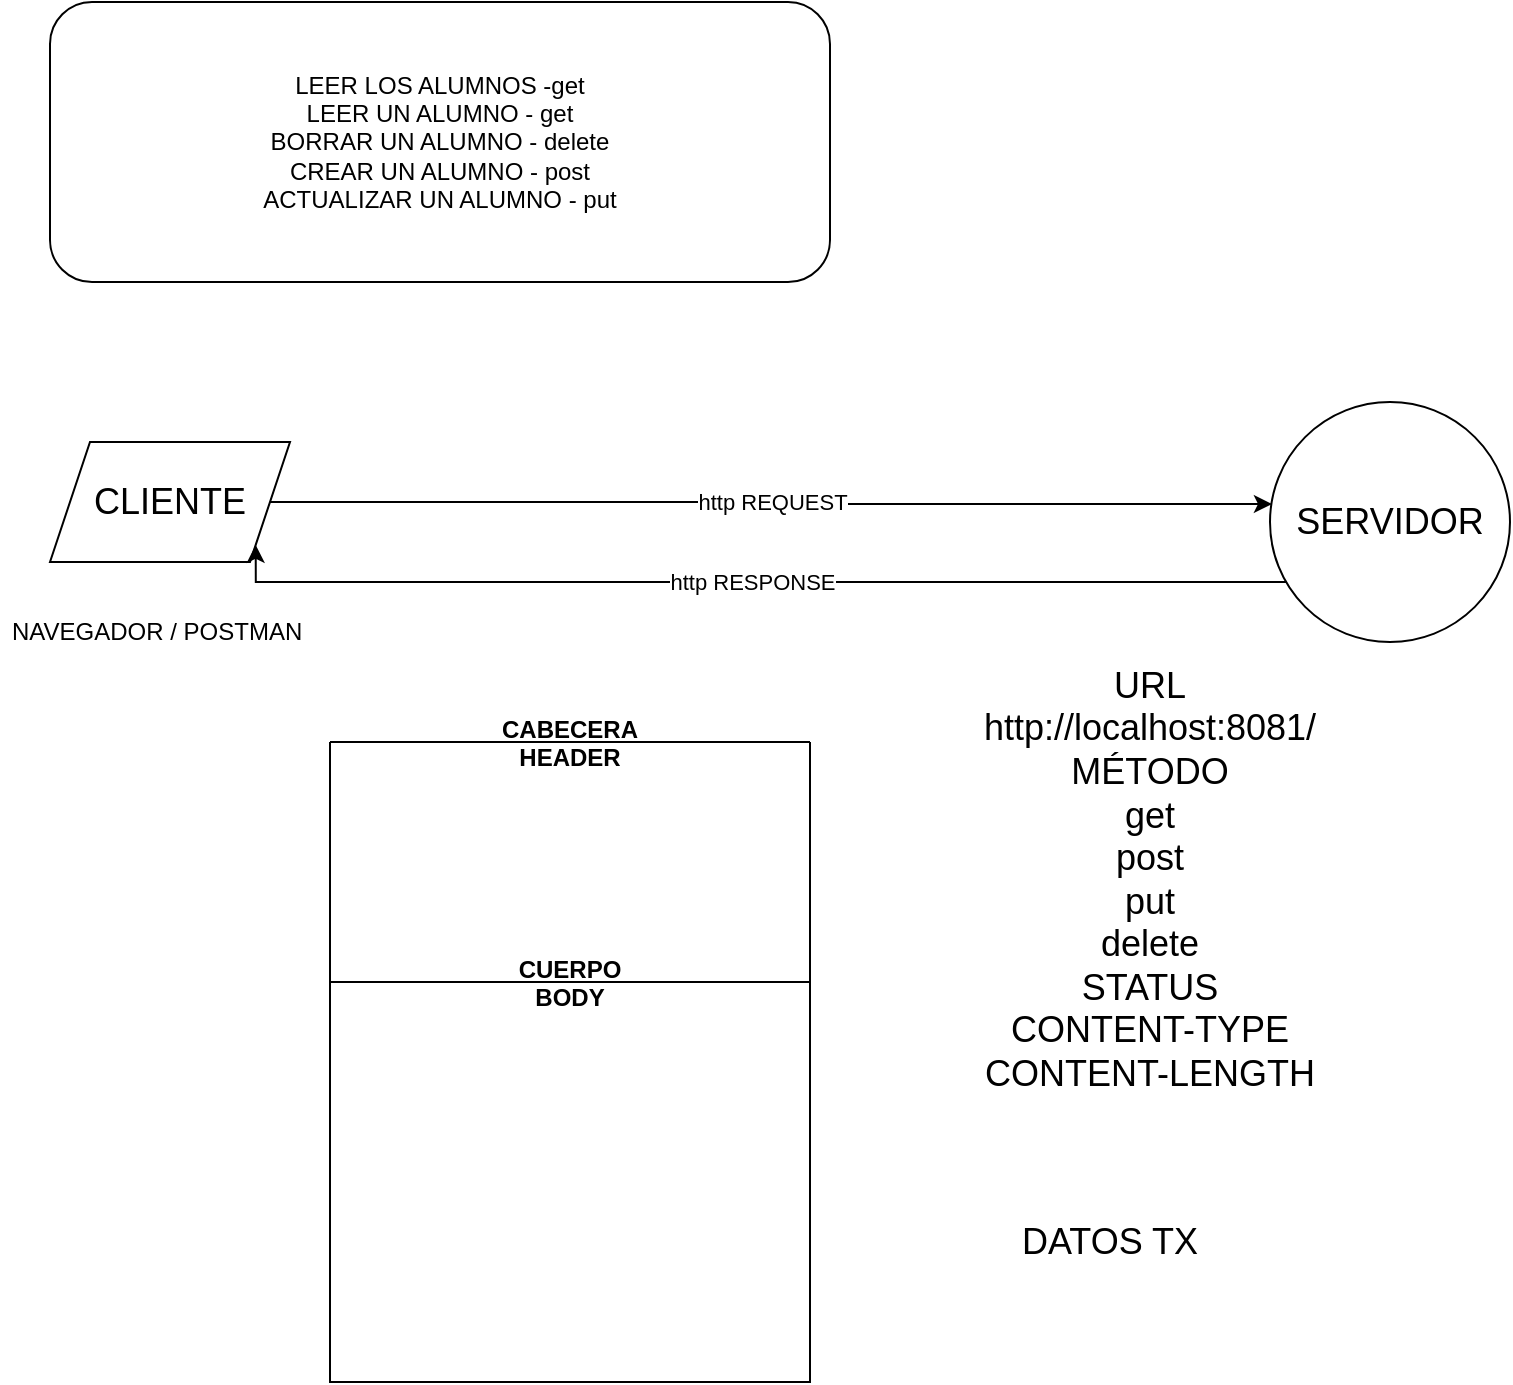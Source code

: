 <mxfile version="14.6.13" type="device"><diagram id="E7sUAt8RztQhySchsofg" name="Página-1"><mxGraphModel dx="1326" dy="806" grid="1" gridSize="10" guides="1" tooltips="1" connect="1" arrows="1" fold="1" page="1" pageScale="1" pageWidth="1169" pageHeight="827" math="0" shadow="0"><root><mxCell id="0"/><mxCell id="1" parent="0"/><mxCell id="0n2ybj3vhiLRxUoqJd6e-4" value="http REQUEST" style="edgeStyle=orthogonalEdgeStyle;rounded=0;orthogonalLoop=1;jettySize=auto;html=1;entryX=0.008;entryY=0.425;entryDx=0;entryDy=0;entryPerimeter=0;" parent="1" source="0n2ybj3vhiLRxUoqJd6e-1" target="0n2ybj3vhiLRxUoqJd6e-2" edge="1"><mxGeometry relative="1" as="geometry"/></mxCell><mxCell id="0n2ybj3vhiLRxUoqJd6e-1" value="&lt;font style=&quot;font-size: 18px&quot;&gt;CLIENTE&lt;/font&gt;" style="shape=parallelogram;perimeter=parallelogramPerimeter;whiteSpace=wrap;html=1;fixedSize=1;" parent="1" vertex="1"><mxGeometry x="220" y="320" width="120" height="60" as="geometry"/></mxCell><mxCell id="0n2ybj3vhiLRxUoqJd6e-5" value="http RESPONSE" style="edgeStyle=orthogonalEdgeStyle;rounded=0;orthogonalLoop=1;jettySize=auto;html=1;entryX=1;entryY=1;entryDx=0;entryDy=0;" parent="1" source="0n2ybj3vhiLRxUoqJd6e-2" target="0n2ybj3vhiLRxUoqJd6e-1" edge="1"><mxGeometry relative="1" as="geometry"><Array as="points"><mxPoint x="323" y="390"/></Array></mxGeometry></mxCell><mxCell id="0n2ybj3vhiLRxUoqJd6e-2" value="&lt;font style=&quot;font-size: 18px&quot;&gt;SERVIDOR&lt;/font&gt;" style="ellipse;whiteSpace=wrap;html=1;aspect=fixed;" parent="1" vertex="1"><mxGeometry x="830" y="300" width="120" height="120" as="geometry"/></mxCell><mxCell id="0n2ybj3vhiLRxUoqJd6e-3" value="NAVEGADOR / POSTMAN" style="text;strokeColor=none;fillColor=none;align=left;verticalAlign=top;spacingLeft=4;spacingRight=4;overflow=hidden;rotatable=0;points=[[0,0.5],[1,0.5]];portConstraint=eastwest;" parent="1" vertex="1"><mxGeometry x="195" y="401" width="170" height="26" as="geometry"/></mxCell><mxCell id="0n2ybj3vhiLRxUoqJd6e-8" value="CABECERA&#10;HEADER" style="swimlane;startSize=0;fillColor=#66FF66;" parent="1" vertex="1"><mxGeometry x="360" y="470" width="240" height="120" as="geometry"/></mxCell><mxCell id="0n2ybj3vhiLRxUoqJd6e-9" value="CUERPO&#10;BODY" style="swimlane;startSize=0;fillColor=#66FF66;" parent="1" vertex="1"><mxGeometry x="360" y="590" width="240" height="200" as="geometry"/></mxCell><mxCell id="0n2ybj3vhiLRxUoqJd6e-10" value="&lt;span style=&quot;font-size: 18px&quot;&gt;URL http://localhost:8081/&lt;br&gt;MÉTODO&lt;br&gt;get&lt;br&gt;post&lt;br&gt;put&lt;br&gt;delete&lt;br&gt;STATUS&lt;br&gt;CONTENT-TYPE&lt;br&gt;CONTENT-LENGTH&lt;br&gt;&lt;br&gt;&lt;/span&gt;" style="text;html=1;strokeColor=none;fillColor=none;align=center;verticalAlign=middle;whiteSpace=wrap;rounded=0;" parent="1" vertex="1"><mxGeometry x="680" y="520" width="180" height="60" as="geometry"/></mxCell><mxCell id="0n2ybj3vhiLRxUoqJd6e-12" value="&lt;span style=&quot;font-size: 18px&quot;&gt;DATOS TX&lt;br&gt;&lt;/span&gt;" style="text;html=1;strokeColor=none;fillColor=none;align=center;verticalAlign=middle;whiteSpace=wrap;rounded=0;" parent="1" vertex="1"><mxGeometry x="660" y="690" width="180" height="60" as="geometry"/></mxCell><mxCell id="EXNZB7H9fn2XCkMcSnF7-1" value="LEER LOS ALUMNOS -get&lt;br&gt;LEER UN ALUMNO - get&lt;br&gt;BORRAR UN ALUMNO - delete&lt;br&gt;CREAR UN ALUMNO - post&lt;br&gt;ACTUALIZAR UN ALUMNO - put" style="rounded=1;whiteSpace=wrap;html=1;" parent="1" vertex="1"><mxGeometry x="220" y="100" width="390" height="140" as="geometry"/></mxCell></root></mxGraphModel></diagram></mxfile>